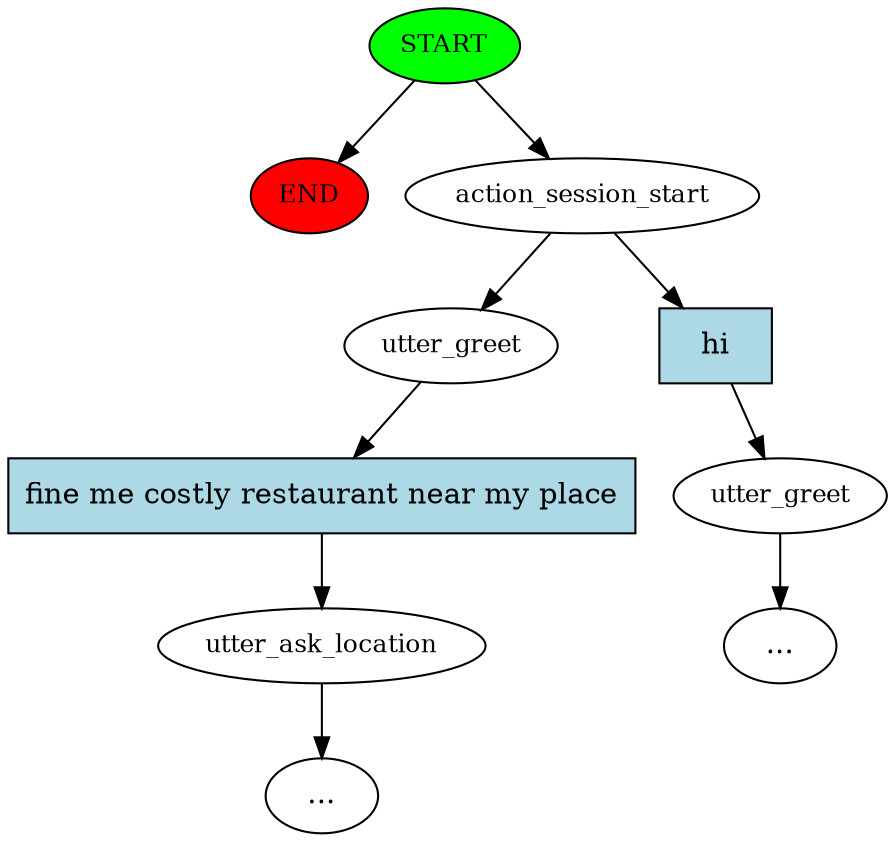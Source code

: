 digraph  {
0 [class="start active", fillcolor=green, fontsize=12, label=START, style=filled];
"-1" [class=end, fillcolor=red, fontsize=12, label=END, style=filled];
1 [class=active, fontsize=12, label=action_session_start];
2 [class="", fontsize=12, label=utter_greet];
"-3" [class=ellipsis, label="..."];
4 [class="dashed active", fontsize=12, label=utter_greet];
5 [class="", fontsize=12, label=utter_ask_location];
"-4" [class=ellipsis, label="..."];
8 [class=intent, fillcolor=lightblue, label=hi, shape=rect, style=filled];
9 [class=intent, fillcolor=lightblue, label="fine me costly restaurant near my place", shape=rect, style=filled];
0 -> "-1"  [class="", key=NONE, label=""];
0 -> 1  [class=active, key=NONE, label=""];
1 -> 4  [class=active, key=NONE, label=""];
1 -> 8  [class="", key=0];
2 -> "-3"  [class="", key=NONE, label=""];
4 -> 9  [class="", key=0];
5 -> "-4"  [class="", key=NONE, label=""];
8 -> 2  [class="", key=0];
9 -> 5  [class="", key=0];
}
